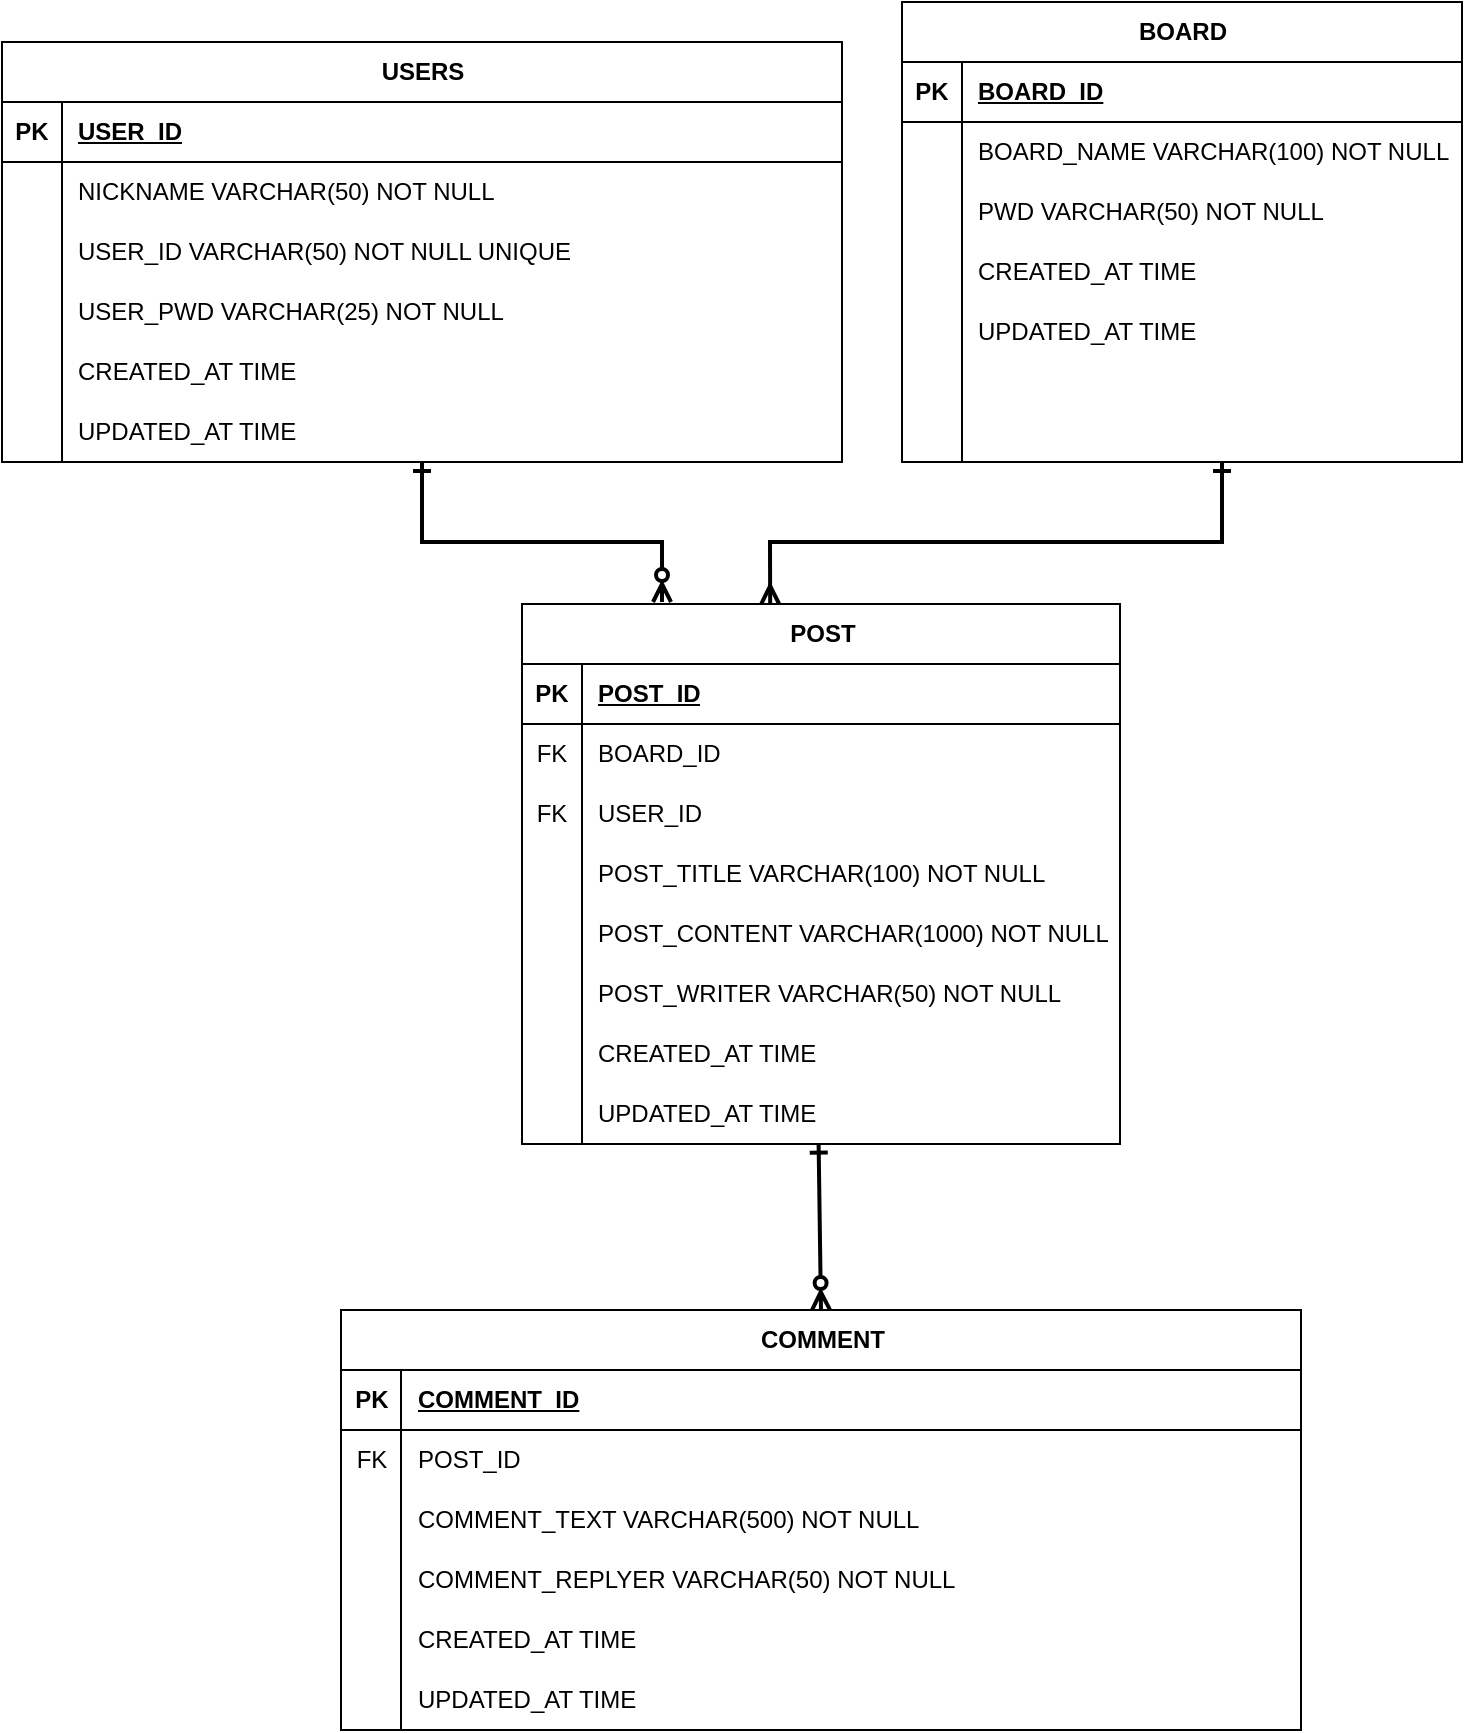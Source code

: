<mxfile version="24.2.8" type="github">
  <diagram name="페이지-1" id="uvJJfbVliRCGmLQvuiYv">
    <mxGraphModel dx="2215" dy="1925" grid="1" gridSize="10" guides="1" tooltips="1" connect="1" arrows="1" fold="1" page="1" pageScale="1" pageWidth="827" pageHeight="1169" math="0" shadow="0">
      <root>
        <mxCell id="0" />
        <mxCell id="1" parent="0" />
        <mxCell id="dDzo2XbVVr4n1SMJz9Za-1" value="POST" style="shape=table;startSize=30;container=1;collapsible=1;childLayout=tableLayout;fixedRows=1;rowLines=0;fontStyle=1;align=center;resizeLast=1;html=1;" parent="1" vertex="1">
          <mxGeometry x="-560" y="-759" width="299" height="270" as="geometry" />
        </mxCell>
        <mxCell id="dDzo2XbVVr4n1SMJz9Za-2" value="" style="shape=tableRow;horizontal=0;startSize=0;swimlaneHead=0;swimlaneBody=0;fillColor=none;collapsible=0;dropTarget=0;points=[[0,0.5],[1,0.5]];portConstraint=eastwest;top=0;left=0;right=0;bottom=1;" parent="dDzo2XbVVr4n1SMJz9Za-1" vertex="1">
          <mxGeometry y="30" width="299" height="30" as="geometry" />
        </mxCell>
        <mxCell id="dDzo2XbVVr4n1SMJz9Za-3" value="PK" style="shape=partialRectangle;connectable=0;fillColor=none;top=0;left=0;bottom=0;right=0;fontStyle=1;overflow=hidden;whiteSpace=wrap;html=1;" parent="dDzo2XbVVr4n1SMJz9Za-2" vertex="1">
          <mxGeometry width="30" height="30" as="geometry">
            <mxRectangle width="30" height="30" as="alternateBounds" />
          </mxGeometry>
        </mxCell>
        <mxCell id="dDzo2XbVVr4n1SMJz9Za-4" value="POST_ID" style="shape=partialRectangle;connectable=0;fillColor=none;top=0;left=0;bottom=0;right=0;align=left;spacingLeft=6;fontStyle=5;overflow=hidden;whiteSpace=wrap;html=1;" parent="dDzo2XbVVr4n1SMJz9Za-2" vertex="1">
          <mxGeometry x="30" width="269" height="30" as="geometry">
            <mxRectangle width="269" height="30" as="alternateBounds" />
          </mxGeometry>
        </mxCell>
        <mxCell id="dDzo2XbVVr4n1SMJz9Za-5" value="" style="shape=tableRow;horizontal=0;startSize=0;swimlaneHead=0;swimlaneBody=0;fillColor=none;collapsible=0;dropTarget=0;points=[[0,0.5],[1,0.5]];portConstraint=eastwest;top=0;left=0;right=0;bottom=0;" parent="dDzo2XbVVr4n1SMJz9Za-1" vertex="1">
          <mxGeometry y="60" width="299" height="30" as="geometry" />
        </mxCell>
        <mxCell id="dDzo2XbVVr4n1SMJz9Za-6" value="FK" style="shape=partialRectangle;connectable=0;fillColor=none;top=0;left=0;bottom=0;right=0;editable=1;overflow=hidden;whiteSpace=wrap;html=1;" parent="dDzo2XbVVr4n1SMJz9Za-5" vertex="1">
          <mxGeometry width="30" height="30" as="geometry">
            <mxRectangle width="30" height="30" as="alternateBounds" />
          </mxGeometry>
        </mxCell>
        <mxCell id="dDzo2XbVVr4n1SMJz9Za-7" value="BOARD_ID&amp;nbsp;" style="shape=partialRectangle;connectable=0;fillColor=none;top=0;left=0;bottom=0;right=0;align=left;spacingLeft=6;overflow=hidden;whiteSpace=wrap;html=1;" parent="dDzo2XbVVr4n1SMJz9Za-5" vertex="1">
          <mxGeometry x="30" width="269" height="30" as="geometry">
            <mxRectangle width="269" height="30" as="alternateBounds" />
          </mxGeometry>
        </mxCell>
        <mxCell id="dDzo2XbVVr4n1SMJz9Za-94" value="" style="shape=tableRow;horizontal=0;startSize=0;swimlaneHead=0;swimlaneBody=0;fillColor=none;collapsible=0;dropTarget=0;points=[[0,0.5],[1,0.5]];portConstraint=eastwest;top=0;left=0;right=0;bottom=0;" parent="dDzo2XbVVr4n1SMJz9Za-1" vertex="1">
          <mxGeometry y="90" width="299" height="30" as="geometry" />
        </mxCell>
        <mxCell id="dDzo2XbVVr4n1SMJz9Za-95" value="FK" style="shape=partialRectangle;connectable=0;fillColor=none;top=0;left=0;bottom=0;right=0;editable=1;overflow=hidden;whiteSpace=wrap;html=1;" parent="dDzo2XbVVr4n1SMJz9Za-94" vertex="1">
          <mxGeometry width="30" height="30" as="geometry">
            <mxRectangle width="30" height="30" as="alternateBounds" />
          </mxGeometry>
        </mxCell>
        <mxCell id="dDzo2XbVVr4n1SMJz9Za-96" value="USER_ID" style="shape=partialRectangle;connectable=0;fillColor=none;top=0;left=0;bottom=0;right=0;align=left;spacingLeft=6;overflow=hidden;whiteSpace=wrap;html=1;" parent="dDzo2XbVVr4n1SMJz9Za-94" vertex="1">
          <mxGeometry x="30" width="269" height="30" as="geometry">
            <mxRectangle width="269" height="30" as="alternateBounds" />
          </mxGeometry>
        </mxCell>
        <mxCell id="dDzo2XbVVr4n1SMJz9Za-97" value="" style="shape=tableRow;horizontal=0;startSize=0;swimlaneHead=0;swimlaneBody=0;fillColor=none;collapsible=0;dropTarget=0;points=[[0,0.5],[1,0.5]];portConstraint=eastwest;top=0;left=0;right=0;bottom=0;" parent="dDzo2XbVVr4n1SMJz9Za-1" vertex="1">
          <mxGeometry y="120" width="299" height="30" as="geometry" />
        </mxCell>
        <mxCell id="dDzo2XbVVr4n1SMJz9Za-98" value="" style="shape=partialRectangle;connectable=0;fillColor=none;top=0;left=0;bottom=0;right=0;editable=1;overflow=hidden;whiteSpace=wrap;html=1;" parent="dDzo2XbVVr4n1SMJz9Za-97" vertex="1">
          <mxGeometry width="30" height="30" as="geometry">
            <mxRectangle width="30" height="30" as="alternateBounds" />
          </mxGeometry>
        </mxCell>
        <mxCell id="dDzo2XbVVr4n1SMJz9Za-99" value="POST_TITLE VARCHAR(100) NOT NULL" style="shape=partialRectangle;connectable=0;fillColor=none;top=0;left=0;bottom=0;right=0;align=left;spacingLeft=6;overflow=hidden;whiteSpace=wrap;html=1;" parent="dDzo2XbVVr4n1SMJz9Za-97" vertex="1">
          <mxGeometry x="30" width="269" height="30" as="geometry">
            <mxRectangle width="269" height="30" as="alternateBounds" />
          </mxGeometry>
        </mxCell>
        <mxCell id="dDzo2XbVVr4n1SMJz9Za-8" value="" style="shape=tableRow;horizontal=0;startSize=0;swimlaneHead=0;swimlaneBody=0;fillColor=none;collapsible=0;dropTarget=0;points=[[0,0.5],[1,0.5]];portConstraint=eastwest;top=0;left=0;right=0;bottom=0;" parent="dDzo2XbVVr4n1SMJz9Za-1" vertex="1">
          <mxGeometry y="150" width="299" height="30" as="geometry" />
        </mxCell>
        <mxCell id="dDzo2XbVVr4n1SMJz9Za-9" value="" style="shape=partialRectangle;connectable=0;fillColor=none;top=0;left=0;bottom=0;right=0;editable=1;overflow=hidden;whiteSpace=wrap;html=1;" parent="dDzo2XbVVr4n1SMJz9Za-8" vertex="1">
          <mxGeometry width="30" height="30" as="geometry">
            <mxRectangle width="30" height="30" as="alternateBounds" />
          </mxGeometry>
        </mxCell>
        <mxCell id="dDzo2XbVVr4n1SMJz9Za-10" value="POST_CONTENT VARCHAR(1000)&amp;nbsp;NOT NULL" style="shape=partialRectangle;connectable=0;fillColor=none;top=0;left=0;bottom=0;right=0;align=left;spacingLeft=6;overflow=hidden;whiteSpace=wrap;html=1;" parent="dDzo2XbVVr4n1SMJz9Za-8" vertex="1">
          <mxGeometry x="30" width="269" height="30" as="geometry">
            <mxRectangle width="269" height="30" as="alternateBounds" />
          </mxGeometry>
        </mxCell>
        <mxCell id="dDzo2XbVVr4n1SMJz9Za-11" value="" style="shape=tableRow;horizontal=0;startSize=0;swimlaneHead=0;swimlaneBody=0;fillColor=none;collapsible=0;dropTarget=0;points=[[0,0.5],[1,0.5]];portConstraint=eastwest;top=0;left=0;right=0;bottom=0;" parent="dDzo2XbVVr4n1SMJz9Za-1" vertex="1">
          <mxGeometry y="180" width="299" height="30" as="geometry" />
        </mxCell>
        <mxCell id="dDzo2XbVVr4n1SMJz9Za-12" value="" style="shape=partialRectangle;connectable=0;fillColor=none;top=0;left=0;bottom=0;right=0;editable=1;overflow=hidden;whiteSpace=wrap;html=1;" parent="dDzo2XbVVr4n1SMJz9Za-11" vertex="1">
          <mxGeometry width="30" height="30" as="geometry">
            <mxRectangle width="30" height="30" as="alternateBounds" />
          </mxGeometry>
        </mxCell>
        <mxCell id="dDzo2XbVVr4n1SMJz9Za-13" value="POST_WRITER VARCHAR(50) NOT NULL" style="shape=partialRectangle;connectable=0;fillColor=none;top=0;left=0;bottom=0;right=0;align=left;spacingLeft=6;overflow=hidden;whiteSpace=wrap;html=1;" parent="dDzo2XbVVr4n1SMJz9Za-11" vertex="1">
          <mxGeometry x="30" width="269" height="30" as="geometry">
            <mxRectangle width="269" height="30" as="alternateBounds" />
          </mxGeometry>
        </mxCell>
        <mxCell id="dDzo2XbVVr4n1SMJz9Za-85" value="" style="shape=tableRow;horizontal=0;startSize=0;swimlaneHead=0;swimlaneBody=0;fillColor=none;collapsible=0;dropTarget=0;points=[[0,0.5],[1,0.5]];portConstraint=eastwest;top=0;left=0;right=0;bottom=0;" parent="dDzo2XbVVr4n1SMJz9Za-1" vertex="1">
          <mxGeometry y="210" width="299" height="30" as="geometry" />
        </mxCell>
        <mxCell id="dDzo2XbVVr4n1SMJz9Za-86" value="" style="shape=partialRectangle;connectable=0;fillColor=none;top=0;left=0;bottom=0;right=0;editable=1;overflow=hidden;whiteSpace=wrap;html=1;" parent="dDzo2XbVVr4n1SMJz9Za-85" vertex="1">
          <mxGeometry width="30" height="30" as="geometry">
            <mxRectangle width="30" height="30" as="alternateBounds" />
          </mxGeometry>
        </mxCell>
        <mxCell id="dDzo2XbVVr4n1SMJz9Za-87" value="CREATED_AT TIME" style="shape=partialRectangle;connectable=0;fillColor=none;top=0;left=0;bottom=0;right=0;align=left;spacingLeft=6;overflow=hidden;whiteSpace=wrap;html=1;" parent="dDzo2XbVVr4n1SMJz9Za-85" vertex="1">
          <mxGeometry x="30" width="269" height="30" as="geometry">
            <mxRectangle width="269" height="30" as="alternateBounds" />
          </mxGeometry>
        </mxCell>
        <mxCell id="dDzo2XbVVr4n1SMJz9Za-88" value="" style="shape=tableRow;horizontal=0;startSize=0;swimlaneHead=0;swimlaneBody=0;fillColor=none;collapsible=0;dropTarget=0;points=[[0,0.5],[1,0.5]];portConstraint=eastwest;top=0;left=0;right=0;bottom=0;" parent="dDzo2XbVVr4n1SMJz9Za-1" vertex="1">
          <mxGeometry y="240" width="299" height="30" as="geometry" />
        </mxCell>
        <mxCell id="dDzo2XbVVr4n1SMJz9Za-89" value="" style="shape=partialRectangle;connectable=0;fillColor=none;top=0;left=0;bottom=0;right=0;editable=1;overflow=hidden;whiteSpace=wrap;html=1;" parent="dDzo2XbVVr4n1SMJz9Za-88" vertex="1">
          <mxGeometry width="30" height="30" as="geometry">
            <mxRectangle width="30" height="30" as="alternateBounds" />
          </mxGeometry>
        </mxCell>
        <mxCell id="dDzo2XbVVr4n1SMJz9Za-90" value="UPDATED_AT TIME" style="shape=partialRectangle;connectable=0;fillColor=none;top=0;left=0;bottom=0;right=0;align=left;spacingLeft=6;overflow=hidden;whiteSpace=wrap;html=1;" parent="dDzo2XbVVr4n1SMJz9Za-88" vertex="1">
          <mxGeometry x="30" width="269" height="30" as="geometry">
            <mxRectangle width="269" height="30" as="alternateBounds" />
          </mxGeometry>
        </mxCell>
        <mxCell id="dDzo2XbVVr4n1SMJz9Za-14" value="BOARD" style="shape=table;startSize=30;container=1;collapsible=1;childLayout=tableLayout;fixedRows=1;rowLines=0;fontStyle=1;align=center;resizeLast=1;html=1;" parent="1" vertex="1">
          <mxGeometry x="-370" y="-1060" width="280" height="230" as="geometry" />
        </mxCell>
        <mxCell id="dDzo2XbVVr4n1SMJz9Za-15" value="" style="shape=tableRow;horizontal=0;startSize=0;swimlaneHead=0;swimlaneBody=0;fillColor=none;collapsible=0;dropTarget=0;points=[[0,0.5],[1,0.5]];portConstraint=eastwest;top=0;left=0;right=0;bottom=1;" parent="dDzo2XbVVr4n1SMJz9Za-14" vertex="1">
          <mxGeometry y="30" width="280" height="30" as="geometry" />
        </mxCell>
        <mxCell id="dDzo2XbVVr4n1SMJz9Za-16" value="PK" style="shape=partialRectangle;connectable=0;fillColor=none;top=0;left=0;bottom=0;right=0;fontStyle=1;overflow=hidden;whiteSpace=wrap;html=1;" parent="dDzo2XbVVr4n1SMJz9Za-15" vertex="1">
          <mxGeometry width="30" height="30" as="geometry">
            <mxRectangle width="30" height="30" as="alternateBounds" />
          </mxGeometry>
        </mxCell>
        <mxCell id="dDzo2XbVVr4n1SMJz9Za-17" value="BOARD_ID" style="shape=partialRectangle;connectable=0;fillColor=none;top=0;left=0;bottom=0;right=0;align=left;spacingLeft=6;fontStyle=5;overflow=hidden;whiteSpace=wrap;html=1;" parent="dDzo2XbVVr4n1SMJz9Za-15" vertex="1">
          <mxGeometry x="30" width="250" height="30" as="geometry">
            <mxRectangle width="250" height="30" as="alternateBounds" />
          </mxGeometry>
        </mxCell>
        <mxCell id="dDzo2XbVVr4n1SMJz9Za-18" value="" style="shape=tableRow;horizontal=0;startSize=0;swimlaneHead=0;swimlaneBody=0;fillColor=none;collapsible=0;dropTarget=0;points=[[0,0.5],[1,0.5]];portConstraint=eastwest;top=0;left=0;right=0;bottom=0;" parent="dDzo2XbVVr4n1SMJz9Za-14" vertex="1">
          <mxGeometry y="60" width="280" height="30" as="geometry" />
        </mxCell>
        <mxCell id="dDzo2XbVVr4n1SMJz9Za-19" value="" style="shape=partialRectangle;connectable=0;fillColor=none;top=0;left=0;bottom=0;right=0;editable=1;overflow=hidden;whiteSpace=wrap;html=1;" parent="dDzo2XbVVr4n1SMJz9Za-18" vertex="1">
          <mxGeometry width="30" height="30" as="geometry">
            <mxRectangle width="30" height="30" as="alternateBounds" />
          </mxGeometry>
        </mxCell>
        <mxCell id="dDzo2XbVVr4n1SMJz9Za-20" value="BOARD_NAME VARCHAR(100) NOT NULL" style="shape=partialRectangle;connectable=0;fillColor=none;top=0;left=0;bottom=0;right=0;align=left;spacingLeft=6;overflow=hidden;whiteSpace=wrap;html=1;" parent="dDzo2XbVVr4n1SMJz9Za-18" vertex="1">
          <mxGeometry x="30" width="250" height="30" as="geometry">
            <mxRectangle width="250" height="30" as="alternateBounds" />
          </mxGeometry>
        </mxCell>
        <mxCell id="dDzo2XbVVr4n1SMJz9Za-21" value="" style="shape=tableRow;horizontal=0;startSize=0;swimlaneHead=0;swimlaneBody=0;fillColor=none;collapsible=0;dropTarget=0;points=[[0,0.5],[1,0.5]];portConstraint=eastwest;top=0;left=0;right=0;bottom=0;" parent="dDzo2XbVVr4n1SMJz9Za-14" vertex="1">
          <mxGeometry y="90" width="280" height="30" as="geometry" />
        </mxCell>
        <mxCell id="dDzo2XbVVr4n1SMJz9Za-22" value="" style="shape=partialRectangle;connectable=0;fillColor=none;top=0;left=0;bottom=0;right=0;editable=1;overflow=hidden;whiteSpace=wrap;html=1;" parent="dDzo2XbVVr4n1SMJz9Za-21" vertex="1">
          <mxGeometry width="30" height="30" as="geometry">
            <mxRectangle width="30" height="30" as="alternateBounds" />
          </mxGeometry>
        </mxCell>
        <mxCell id="dDzo2XbVVr4n1SMJz9Za-23" value="PWD VARCHAR(50) NOT NULL" style="shape=partialRectangle;connectable=0;fillColor=none;top=0;left=0;bottom=0;right=0;align=left;spacingLeft=6;overflow=hidden;whiteSpace=wrap;html=1;" parent="dDzo2XbVVr4n1SMJz9Za-21" vertex="1">
          <mxGeometry x="30" width="250" height="30" as="geometry">
            <mxRectangle width="250" height="30" as="alternateBounds" />
          </mxGeometry>
        </mxCell>
        <mxCell id="ainoRKVg1-AMkQzdpBIw-4" value="" style="shape=tableRow;horizontal=0;startSize=0;swimlaneHead=0;swimlaneBody=0;fillColor=none;collapsible=0;dropTarget=0;points=[[0,0.5],[1,0.5]];portConstraint=eastwest;top=0;left=0;right=0;bottom=0;" vertex="1" parent="dDzo2XbVVr4n1SMJz9Za-14">
          <mxGeometry y="120" width="280" height="30" as="geometry" />
        </mxCell>
        <mxCell id="ainoRKVg1-AMkQzdpBIw-5" value="" style="shape=partialRectangle;connectable=0;fillColor=none;top=0;left=0;bottom=0;right=0;editable=1;overflow=hidden;whiteSpace=wrap;html=1;" vertex="1" parent="ainoRKVg1-AMkQzdpBIw-4">
          <mxGeometry width="30" height="30" as="geometry">
            <mxRectangle width="30" height="30" as="alternateBounds" />
          </mxGeometry>
        </mxCell>
        <mxCell id="ainoRKVg1-AMkQzdpBIw-6" value="CREATED_AT TIME" style="shape=partialRectangle;connectable=0;fillColor=none;top=0;left=0;bottom=0;right=0;align=left;spacingLeft=6;overflow=hidden;whiteSpace=wrap;html=1;" vertex="1" parent="ainoRKVg1-AMkQzdpBIw-4">
          <mxGeometry x="30" width="250" height="30" as="geometry">
            <mxRectangle width="250" height="30" as="alternateBounds" />
          </mxGeometry>
        </mxCell>
        <mxCell id="dDzo2XbVVr4n1SMJz9Za-103" value="" style="shape=tableRow;horizontal=0;startSize=0;swimlaneHead=0;swimlaneBody=0;fillColor=none;collapsible=0;dropTarget=0;points=[[0,0.5],[1,0.5]];portConstraint=eastwest;top=0;left=0;right=0;bottom=0;" parent="dDzo2XbVVr4n1SMJz9Za-14" vertex="1">
          <mxGeometry y="150" width="280" height="30" as="geometry" />
        </mxCell>
        <mxCell id="dDzo2XbVVr4n1SMJz9Za-104" value="" style="shape=partialRectangle;connectable=0;fillColor=none;top=0;left=0;bottom=0;right=0;editable=1;overflow=hidden;whiteSpace=wrap;html=1;" parent="dDzo2XbVVr4n1SMJz9Za-103" vertex="1">
          <mxGeometry width="30" height="30" as="geometry">
            <mxRectangle width="30" height="30" as="alternateBounds" />
          </mxGeometry>
        </mxCell>
        <mxCell id="dDzo2XbVVr4n1SMJz9Za-105" value="UPDATED_AT TIME" style="shape=partialRectangle;connectable=0;fillColor=none;top=0;left=0;bottom=0;right=0;align=left;spacingLeft=6;overflow=hidden;whiteSpace=wrap;html=1;" parent="dDzo2XbVVr4n1SMJz9Za-103" vertex="1">
          <mxGeometry x="30" width="250" height="30" as="geometry">
            <mxRectangle width="250" height="30" as="alternateBounds" />
          </mxGeometry>
        </mxCell>
        <mxCell id="ainoRKVg1-AMkQzdpBIw-1" value="" style="shape=tableRow;horizontal=0;startSize=0;swimlaneHead=0;swimlaneBody=0;fillColor=none;collapsible=0;dropTarget=0;points=[[0,0.5],[1,0.5]];portConstraint=eastwest;top=0;left=0;right=0;bottom=0;" vertex="1" parent="dDzo2XbVVr4n1SMJz9Za-14">
          <mxGeometry y="180" width="280" height="30" as="geometry" />
        </mxCell>
        <mxCell id="ainoRKVg1-AMkQzdpBIw-2" value="" style="shape=partialRectangle;connectable=0;fillColor=none;top=0;left=0;bottom=0;right=0;editable=1;overflow=hidden;whiteSpace=wrap;html=1;" vertex="1" parent="ainoRKVg1-AMkQzdpBIw-1">
          <mxGeometry width="30" height="30" as="geometry">
            <mxRectangle width="30" height="30" as="alternateBounds" />
          </mxGeometry>
        </mxCell>
        <mxCell id="ainoRKVg1-AMkQzdpBIw-3" value="" style="shape=partialRectangle;connectable=0;fillColor=none;top=0;left=0;bottom=0;right=0;align=left;spacingLeft=6;overflow=hidden;whiteSpace=wrap;html=1;" vertex="1" parent="ainoRKVg1-AMkQzdpBIw-1">
          <mxGeometry x="30" width="250" height="30" as="geometry">
            <mxRectangle width="250" height="30" as="alternateBounds" />
          </mxGeometry>
        </mxCell>
        <mxCell id="dDzo2XbVVr4n1SMJz9Za-24" value="" style="shape=tableRow;horizontal=0;startSize=0;swimlaneHead=0;swimlaneBody=0;fillColor=none;collapsible=0;dropTarget=0;points=[[0,0.5],[1,0.5]];portConstraint=eastwest;top=0;left=0;right=0;bottom=0;" parent="dDzo2XbVVr4n1SMJz9Za-14" vertex="1">
          <mxGeometry y="210" width="280" height="20" as="geometry" />
        </mxCell>
        <mxCell id="dDzo2XbVVr4n1SMJz9Za-25" value="" style="shape=partialRectangle;connectable=0;fillColor=none;top=0;left=0;bottom=0;right=0;editable=1;overflow=hidden;whiteSpace=wrap;html=1;" parent="dDzo2XbVVr4n1SMJz9Za-24" vertex="1">
          <mxGeometry width="30" height="20" as="geometry">
            <mxRectangle width="30" height="20" as="alternateBounds" />
          </mxGeometry>
        </mxCell>
        <mxCell id="dDzo2XbVVr4n1SMJz9Za-26" value="" style="shape=partialRectangle;connectable=0;fillColor=none;top=0;left=0;bottom=0;right=0;align=left;spacingLeft=6;overflow=hidden;whiteSpace=wrap;html=1;" parent="dDzo2XbVVr4n1SMJz9Za-24" vertex="1">
          <mxGeometry x="30" width="250" height="20" as="geometry">
            <mxRectangle width="250" height="20" as="alternateBounds" />
          </mxGeometry>
        </mxCell>
        <mxCell id="dDzo2XbVVr4n1SMJz9Za-27" value="" style="endArrow=ERmany;html=1;rounded=0;entryX=0.415;entryY=0;entryDx=0;entryDy=0;entryPerimeter=0;startArrow=ERone;startFill=0;endFill=0;strokeWidth=2;" parent="1" target="dDzo2XbVVr4n1SMJz9Za-1" edge="1">
          <mxGeometry width="50" height="50" relative="1" as="geometry">
            <mxPoint x="-210" y="-830" as="sourcePoint" />
            <mxPoint x="-170" y="-760" as="targetPoint" />
            <Array as="points">
              <mxPoint x="-210" y="-790" />
              <mxPoint x="-436" y="-790" />
            </Array>
          </mxGeometry>
        </mxCell>
        <mxCell id="dDzo2XbVVr4n1SMJz9Za-28" value="COMMENT" style="shape=table;startSize=30;container=1;collapsible=1;childLayout=tableLayout;fixedRows=1;rowLines=0;fontStyle=1;align=center;resizeLast=1;html=1;" parent="1" vertex="1">
          <mxGeometry x="-650.5" y="-406" width="480" height="210" as="geometry" />
        </mxCell>
        <mxCell id="dDzo2XbVVr4n1SMJz9Za-29" value="" style="shape=tableRow;horizontal=0;startSize=0;swimlaneHead=0;swimlaneBody=0;fillColor=none;collapsible=0;dropTarget=0;points=[[0,0.5],[1,0.5]];portConstraint=eastwest;top=0;left=0;right=0;bottom=1;" parent="dDzo2XbVVr4n1SMJz9Za-28" vertex="1">
          <mxGeometry y="30" width="480" height="30" as="geometry" />
        </mxCell>
        <mxCell id="dDzo2XbVVr4n1SMJz9Za-30" value="PK" style="shape=partialRectangle;connectable=0;fillColor=none;top=0;left=0;bottom=0;right=0;fontStyle=1;overflow=hidden;whiteSpace=wrap;html=1;" parent="dDzo2XbVVr4n1SMJz9Za-29" vertex="1">
          <mxGeometry width="30" height="30" as="geometry">
            <mxRectangle width="30" height="30" as="alternateBounds" />
          </mxGeometry>
        </mxCell>
        <mxCell id="dDzo2XbVVr4n1SMJz9Za-31" value="COMMENT_ID" style="shape=partialRectangle;connectable=0;fillColor=none;top=0;left=0;bottom=0;right=0;align=left;spacingLeft=6;fontStyle=5;overflow=hidden;whiteSpace=wrap;html=1;" parent="dDzo2XbVVr4n1SMJz9Za-29" vertex="1">
          <mxGeometry x="30" width="450" height="30" as="geometry">
            <mxRectangle width="450" height="30" as="alternateBounds" />
          </mxGeometry>
        </mxCell>
        <mxCell id="dDzo2XbVVr4n1SMJz9Za-32" value="" style="shape=tableRow;horizontal=0;startSize=0;swimlaneHead=0;swimlaneBody=0;fillColor=none;collapsible=0;dropTarget=0;points=[[0,0.5],[1,0.5]];portConstraint=eastwest;top=0;left=0;right=0;bottom=0;" parent="dDzo2XbVVr4n1SMJz9Za-28" vertex="1">
          <mxGeometry y="60" width="480" height="30" as="geometry" />
        </mxCell>
        <mxCell id="dDzo2XbVVr4n1SMJz9Za-33" value="FK" style="shape=partialRectangle;connectable=0;fillColor=none;top=0;left=0;bottom=0;right=0;editable=1;overflow=hidden;whiteSpace=wrap;html=1;" parent="dDzo2XbVVr4n1SMJz9Za-32" vertex="1">
          <mxGeometry width="30" height="30" as="geometry">
            <mxRectangle width="30" height="30" as="alternateBounds" />
          </mxGeometry>
        </mxCell>
        <mxCell id="dDzo2XbVVr4n1SMJz9Za-34" value="POST_ID" style="shape=partialRectangle;connectable=0;fillColor=none;top=0;left=0;bottom=0;right=0;align=left;spacingLeft=6;overflow=hidden;whiteSpace=wrap;html=1;" parent="dDzo2XbVVr4n1SMJz9Za-32" vertex="1">
          <mxGeometry x="30" width="450" height="30" as="geometry">
            <mxRectangle width="450" height="30" as="alternateBounds" />
          </mxGeometry>
        </mxCell>
        <mxCell id="dDzo2XbVVr4n1SMJz9Za-100" value="" style="shape=tableRow;horizontal=0;startSize=0;swimlaneHead=0;swimlaneBody=0;fillColor=none;collapsible=0;dropTarget=0;points=[[0,0.5],[1,0.5]];portConstraint=eastwest;top=0;left=0;right=0;bottom=0;" parent="dDzo2XbVVr4n1SMJz9Za-28" vertex="1">
          <mxGeometry y="90" width="480" height="30" as="geometry" />
        </mxCell>
        <mxCell id="dDzo2XbVVr4n1SMJz9Za-101" value="" style="shape=partialRectangle;connectable=0;fillColor=none;top=0;left=0;bottom=0;right=0;editable=1;overflow=hidden;whiteSpace=wrap;html=1;" parent="dDzo2XbVVr4n1SMJz9Za-100" vertex="1">
          <mxGeometry width="30" height="30" as="geometry">
            <mxRectangle width="30" height="30" as="alternateBounds" />
          </mxGeometry>
        </mxCell>
        <mxCell id="dDzo2XbVVr4n1SMJz9Za-102" value="COMMENT_TEXT VARCHAR(500) NOT NULL" style="shape=partialRectangle;connectable=0;fillColor=none;top=0;left=0;bottom=0;right=0;align=left;spacingLeft=6;overflow=hidden;whiteSpace=wrap;html=1;" parent="dDzo2XbVVr4n1SMJz9Za-100" vertex="1">
          <mxGeometry x="30" width="450" height="30" as="geometry">
            <mxRectangle width="450" height="30" as="alternateBounds" />
          </mxGeometry>
        </mxCell>
        <mxCell id="dDzo2XbVVr4n1SMJz9Za-35" value="" style="shape=tableRow;horizontal=0;startSize=0;swimlaneHead=0;swimlaneBody=0;fillColor=none;collapsible=0;dropTarget=0;points=[[0,0.5],[1,0.5]];portConstraint=eastwest;top=0;left=0;right=0;bottom=0;" parent="dDzo2XbVVr4n1SMJz9Za-28" vertex="1">
          <mxGeometry y="120" width="480" height="30" as="geometry" />
        </mxCell>
        <mxCell id="dDzo2XbVVr4n1SMJz9Za-36" value="" style="shape=partialRectangle;connectable=0;fillColor=none;top=0;left=0;bottom=0;right=0;editable=1;overflow=hidden;whiteSpace=wrap;html=1;" parent="dDzo2XbVVr4n1SMJz9Za-35" vertex="1">
          <mxGeometry width="30" height="30" as="geometry">
            <mxRectangle width="30" height="30" as="alternateBounds" />
          </mxGeometry>
        </mxCell>
        <mxCell id="dDzo2XbVVr4n1SMJz9Za-37" value="COMMENT_REPLYER VARCHAR(50) NOT NULL" style="shape=partialRectangle;connectable=0;fillColor=none;top=0;left=0;bottom=0;right=0;align=left;spacingLeft=6;overflow=hidden;whiteSpace=wrap;html=1;" parent="dDzo2XbVVr4n1SMJz9Za-35" vertex="1">
          <mxGeometry x="30" width="450" height="30" as="geometry">
            <mxRectangle width="450" height="30" as="alternateBounds" />
          </mxGeometry>
        </mxCell>
        <mxCell id="dDzo2XbVVr4n1SMJz9Za-38" value="" style="shape=tableRow;horizontal=0;startSize=0;swimlaneHead=0;swimlaneBody=0;fillColor=none;collapsible=0;dropTarget=0;points=[[0,0.5],[1,0.5]];portConstraint=eastwest;top=0;left=0;right=0;bottom=0;" parent="dDzo2XbVVr4n1SMJz9Za-28" vertex="1">
          <mxGeometry y="150" width="480" height="30" as="geometry" />
        </mxCell>
        <mxCell id="dDzo2XbVVr4n1SMJz9Za-39" value="" style="shape=partialRectangle;connectable=0;fillColor=none;top=0;left=0;bottom=0;right=0;editable=1;overflow=hidden;whiteSpace=wrap;html=1;" parent="dDzo2XbVVr4n1SMJz9Za-38" vertex="1">
          <mxGeometry width="30" height="30" as="geometry">
            <mxRectangle width="30" height="30" as="alternateBounds" />
          </mxGeometry>
        </mxCell>
        <mxCell id="dDzo2XbVVr4n1SMJz9Za-40" value="CREATED_AT TIME" style="shape=partialRectangle;connectable=0;fillColor=none;top=0;left=0;bottom=0;right=0;align=left;spacingLeft=6;overflow=hidden;whiteSpace=wrap;html=1;" parent="dDzo2XbVVr4n1SMJz9Za-38" vertex="1">
          <mxGeometry x="30" width="450" height="30" as="geometry">
            <mxRectangle width="450" height="30" as="alternateBounds" />
          </mxGeometry>
        </mxCell>
        <mxCell id="dDzo2XbVVr4n1SMJz9Za-91" value="" style="shape=tableRow;horizontal=0;startSize=0;swimlaneHead=0;swimlaneBody=0;fillColor=none;collapsible=0;dropTarget=0;points=[[0,0.5],[1,0.5]];portConstraint=eastwest;top=0;left=0;right=0;bottom=0;" parent="dDzo2XbVVr4n1SMJz9Za-28" vertex="1">
          <mxGeometry y="180" width="480" height="30" as="geometry" />
        </mxCell>
        <mxCell id="dDzo2XbVVr4n1SMJz9Za-92" value="" style="shape=partialRectangle;connectable=0;fillColor=none;top=0;left=0;bottom=0;right=0;editable=1;overflow=hidden;whiteSpace=wrap;html=1;" parent="dDzo2XbVVr4n1SMJz9Za-91" vertex="1">
          <mxGeometry width="30" height="30" as="geometry">
            <mxRectangle width="30" height="30" as="alternateBounds" />
          </mxGeometry>
        </mxCell>
        <mxCell id="dDzo2XbVVr4n1SMJz9Za-93" value="UPDATED_AT TIME" style="shape=partialRectangle;connectable=0;fillColor=none;top=0;left=0;bottom=0;right=0;align=left;spacingLeft=6;overflow=hidden;whiteSpace=wrap;html=1;" parent="dDzo2XbVVr4n1SMJz9Za-91" vertex="1">
          <mxGeometry x="30" width="450" height="30" as="geometry">
            <mxRectangle width="450" height="30" as="alternateBounds" />
          </mxGeometry>
        </mxCell>
        <mxCell id="dDzo2XbVVr4n1SMJz9Za-41" value="" style="endArrow=ERzeroToMany;html=1;rounded=0;entryX=0.5;entryY=0;entryDx=0;entryDy=0;startArrow=ERone;startFill=0;endFill=0;exitX=0.496;exitY=0.995;exitDx=0;exitDy=0;exitPerimeter=0;strokeWidth=2;" parent="1" source="dDzo2XbVVr4n1SMJz9Za-88" target="dDzo2XbVVr4n1SMJz9Za-28" edge="1">
          <mxGeometry width="50" height="50" relative="1" as="geometry">
            <mxPoint x="-410" y="-550" as="sourcePoint" />
            <mxPoint x="-170" y="-680" as="targetPoint" />
          </mxGeometry>
        </mxCell>
        <mxCell id="dDzo2XbVVr4n1SMJz9Za-42" value="USERS" style="shape=table;startSize=30;container=1;collapsible=1;childLayout=tableLayout;fixedRows=1;rowLines=0;fontStyle=1;align=center;resizeLast=1;html=1;" parent="1" vertex="1">
          <mxGeometry x="-820" y="-1040" width="420" height="210" as="geometry" />
        </mxCell>
        <mxCell id="dDzo2XbVVr4n1SMJz9Za-43" value="" style="shape=tableRow;horizontal=0;startSize=0;swimlaneHead=0;swimlaneBody=0;fillColor=none;collapsible=0;dropTarget=0;points=[[0,0.5],[1,0.5]];portConstraint=eastwest;top=0;left=0;right=0;bottom=1;" parent="dDzo2XbVVr4n1SMJz9Za-42" vertex="1">
          <mxGeometry y="30" width="420" height="30" as="geometry" />
        </mxCell>
        <mxCell id="dDzo2XbVVr4n1SMJz9Za-44" value="PK" style="shape=partialRectangle;connectable=0;fillColor=none;top=0;left=0;bottom=0;right=0;fontStyle=1;overflow=hidden;whiteSpace=wrap;html=1;" parent="dDzo2XbVVr4n1SMJz9Za-43" vertex="1">
          <mxGeometry width="30" height="30" as="geometry">
            <mxRectangle width="30" height="30" as="alternateBounds" />
          </mxGeometry>
        </mxCell>
        <mxCell id="dDzo2XbVVr4n1SMJz9Za-45" value="USER_ID" style="shape=partialRectangle;connectable=0;fillColor=none;top=0;left=0;bottom=0;right=0;align=left;spacingLeft=6;fontStyle=5;overflow=hidden;whiteSpace=wrap;html=1;" parent="dDzo2XbVVr4n1SMJz9Za-43" vertex="1">
          <mxGeometry x="30" width="390" height="30" as="geometry">
            <mxRectangle width="390" height="30" as="alternateBounds" />
          </mxGeometry>
        </mxCell>
        <mxCell id="dDzo2XbVVr4n1SMJz9Za-46" value="" style="shape=tableRow;horizontal=0;startSize=0;swimlaneHead=0;swimlaneBody=0;fillColor=none;collapsible=0;dropTarget=0;points=[[0,0.5],[1,0.5]];portConstraint=eastwest;top=0;left=0;right=0;bottom=0;" parent="dDzo2XbVVr4n1SMJz9Za-42" vertex="1">
          <mxGeometry y="60" width="420" height="30" as="geometry" />
        </mxCell>
        <mxCell id="dDzo2XbVVr4n1SMJz9Za-47" value="" style="shape=partialRectangle;connectable=0;fillColor=none;top=0;left=0;bottom=0;right=0;editable=1;overflow=hidden;whiteSpace=wrap;html=1;" parent="dDzo2XbVVr4n1SMJz9Za-46" vertex="1">
          <mxGeometry width="30" height="30" as="geometry">
            <mxRectangle width="30" height="30" as="alternateBounds" />
          </mxGeometry>
        </mxCell>
        <mxCell id="dDzo2XbVVr4n1SMJz9Za-48" value="NICKNAME VARCHAR(50) NOT NULL" style="shape=partialRectangle;connectable=0;fillColor=none;top=0;left=0;bottom=0;right=0;align=left;spacingLeft=6;overflow=hidden;whiteSpace=wrap;html=1;" parent="dDzo2XbVVr4n1SMJz9Za-46" vertex="1">
          <mxGeometry x="30" width="390" height="30" as="geometry">
            <mxRectangle width="390" height="30" as="alternateBounds" />
          </mxGeometry>
        </mxCell>
        <mxCell id="dDzo2XbVVr4n1SMJz9Za-49" value="" style="shape=tableRow;horizontal=0;startSize=0;swimlaneHead=0;swimlaneBody=0;fillColor=none;collapsible=0;dropTarget=0;points=[[0,0.5],[1,0.5]];portConstraint=eastwest;top=0;left=0;right=0;bottom=0;" parent="dDzo2XbVVr4n1SMJz9Za-42" vertex="1">
          <mxGeometry y="90" width="420" height="30" as="geometry" />
        </mxCell>
        <mxCell id="dDzo2XbVVr4n1SMJz9Za-50" value="" style="shape=partialRectangle;connectable=0;fillColor=none;top=0;left=0;bottom=0;right=0;editable=1;overflow=hidden;whiteSpace=wrap;html=1;" parent="dDzo2XbVVr4n1SMJz9Za-49" vertex="1">
          <mxGeometry width="30" height="30" as="geometry">
            <mxRectangle width="30" height="30" as="alternateBounds" />
          </mxGeometry>
        </mxCell>
        <mxCell id="dDzo2XbVVr4n1SMJz9Za-51" value="USER_ID VARCHAR(50) NOT NULL UNIQUE" style="shape=partialRectangle;connectable=0;fillColor=none;top=0;left=0;bottom=0;right=0;align=left;spacingLeft=6;overflow=hidden;whiteSpace=wrap;html=1;" parent="dDzo2XbVVr4n1SMJz9Za-49" vertex="1">
          <mxGeometry x="30" width="390" height="30" as="geometry">
            <mxRectangle width="390" height="30" as="alternateBounds" />
          </mxGeometry>
        </mxCell>
        <mxCell id="dDzo2XbVVr4n1SMJz9Za-52" value="" style="shape=tableRow;horizontal=0;startSize=0;swimlaneHead=0;swimlaneBody=0;fillColor=none;collapsible=0;dropTarget=0;points=[[0,0.5],[1,0.5]];portConstraint=eastwest;top=0;left=0;right=0;bottom=0;" parent="dDzo2XbVVr4n1SMJz9Za-42" vertex="1">
          <mxGeometry y="120" width="420" height="30" as="geometry" />
        </mxCell>
        <mxCell id="dDzo2XbVVr4n1SMJz9Za-53" value="" style="shape=partialRectangle;connectable=0;fillColor=none;top=0;left=0;bottom=0;right=0;editable=1;overflow=hidden;whiteSpace=wrap;html=1;" parent="dDzo2XbVVr4n1SMJz9Za-52" vertex="1">
          <mxGeometry width="30" height="30" as="geometry">
            <mxRectangle width="30" height="30" as="alternateBounds" />
          </mxGeometry>
        </mxCell>
        <mxCell id="dDzo2XbVVr4n1SMJz9Za-54" value="USER_PWD VARCHAR(25) NOT NULL" style="shape=partialRectangle;connectable=0;fillColor=none;top=0;left=0;bottom=0;right=0;align=left;spacingLeft=6;overflow=hidden;whiteSpace=wrap;html=1;" parent="dDzo2XbVVr4n1SMJz9Za-52" vertex="1">
          <mxGeometry x="30" width="390" height="30" as="geometry">
            <mxRectangle width="390" height="30" as="alternateBounds" />
          </mxGeometry>
        </mxCell>
        <mxCell id="dDzo2XbVVr4n1SMJz9Za-79" value="" style="shape=tableRow;horizontal=0;startSize=0;swimlaneHead=0;swimlaneBody=0;fillColor=none;collapsible=0;dropTarget=0;points=[[0,0.5],[1,0.5]];portConstraint=eastwest;top=0;left=0;right=0;bottom=0;" parent="dDzo2XbVVr4n1SMJz9Za-42" vertex="1">
          <mxGeometry y="150" width="420" height="30" as="geometry" />
        </mxCell>
        <mxCell id="dDzo2XbVVr4n1SMJz9Za-80" value="" style="shape=partialRectangle;connectable=0;fillColor=none;top=0;left=0;bottom=0;right=0;editable=1;overflow=hidden;whiteSpace=wrap;html=1;" parent="dDzo2XbVVr4n1SMJz9Za-79" vertex="1">
          <mxGeometry width="30" height="30" as="geometry">
            <mxRectangle width="30" height="30" as="alternateBounds" />
          </mxGeometry>
        </mxCell>
        <mxCell id="dDzo2XbVVr4n1SMJz9Za-81" value="CREATED_AT TIME" style="shape=partialRectangle;connectable=0;fillColor=none;top=0;left=0;bottom=0;right=0;align=left;spacingLeft=6;overflow=hidden;whiteSpace=wrap;html=1;" parent="dDzo2XbVVr4n1SMJz9Za-79" vertex="1">
          <mxGeometry x="30" width="390" height="30" as="geometry">
            <mxRectangle width="390" height="30" as="alternateBounds" />
          </mxGeometry>
        </mxCell>
        <mxCell id="dDzo2XbVVr4n1SMJz9Za-82" value="" style="shape=tableRow;horizontal=0;startSize=0;swimlaneHead=0;swimlaneBody=0;fillColor=none;collapsible=0;dropTarget=0;points=[[0,0.5],[1,0.5]];portConstraint=eastwest;top=0;left=0;right=0;bottom=0;" parent="dDzo2XbVVr4n1SMJz9Za-42" vertex="1">
          <mxGeometry y="180" width="420" height="30" as="geometry" />
        </mxCell>
        <mxCell id="dDzo2XbVVr4n1SMJz9Za-83" value="" style="shape=partialRectangle;connectable=0;fillColor=none;top=0;left=0;bottom=0;right=0;editable=1;overflow=hidden;whiteSpace=wrap;html=1;" parent="dDzo2XbVVr4n1SMJz9Za-82" vertex="1">
          <mxGeometry width="30" height="30" as="geometry">
            <mxRectangle width="30" height="30" as="alternateBounds" />
          </mxGeometry>
        </mxCell>
        <mxCell id="dDzo2XbVVr4n1SMJz9Za-84" value="UPDATED_AT TIME" style="shape=partialRectangle;connectable=0;fillColor=none;top=0;left=0;bottom=0;right=0;align=left;spacingLeft=6;overflow=hidden;whiteSpace=wrap;html=1;" parent="dDzo2XbVVr4n1SMJz9Za-82" vertex="1">
          <mxGeometry x="30" width="390" height="30" as="geometry">
            <mxRectangle width="390" height="30" as="alternateBounds" />
          </mxGeometry>
        </mxCell>
        <mxCell id="dDzo2XbVVr4n1SMJz9Za-71" value="" style="endArrow=ERzeroToMany;html=1;rounded=0;endFill=0;startArrow=ERone;startFill=0;strokeWidth=2;" parent="1" edge="1">
          <mxGeometry width="50" height="50" relative="1" as="geometry">
            <mxPoint x="-610" y="-830" as="sourcePoint" />
            <mxPoint x="-490" y="-760" as="targetPoint" />
            <Array as="points">
              <mxPoint x="-610" y="-790" />
              <mxPoint x="-490" y="-790" />
            </Array>
          </mxGeometry>
        </mxCell>
      </root>
    </mxGraphModel>
  </diagram>
</mxfile>
